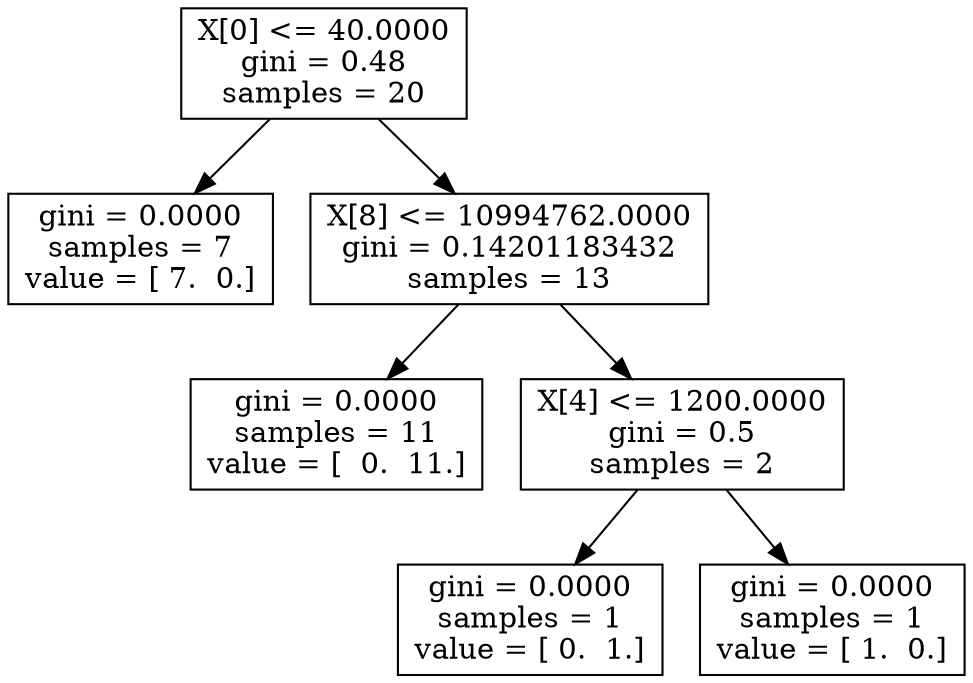 digraph Tree {
0 [label="X[0] <= 40.0000\ngini = 0.48\nsamples = 20", shape="box"] ;
1 [label="gini = 0.0000\nsamples = 7\nvalue = [ 7.  0.]", shape="box"] ;
0 -> 1 ;
2 [label="X[8] <= 10994762.0000\ngini = 0.14201183432\nsamples = 13", shape="box"] ;
0 -> 2 ;
3 [label="gini = 0.0000\nsamples = 11\nvalue = [  0.  11.]", shape="box"] ;
2 -> 3 ;
4 [label="X[4] <= 1200.0000\ngini = 0.5\nsamples = 2", shape="box"] ;
2 -> 4 ;
5 [label="gini = 0.0000\nsamples = 1\nvalue = [ 0.  1.]", shape="box"] ;
4 -> 5 ;
6 [label="gini = 0.0000\nsamples = 1\nvalue = [ 1.  0.]", shape="box"] ;
4 -> 6 ;
}